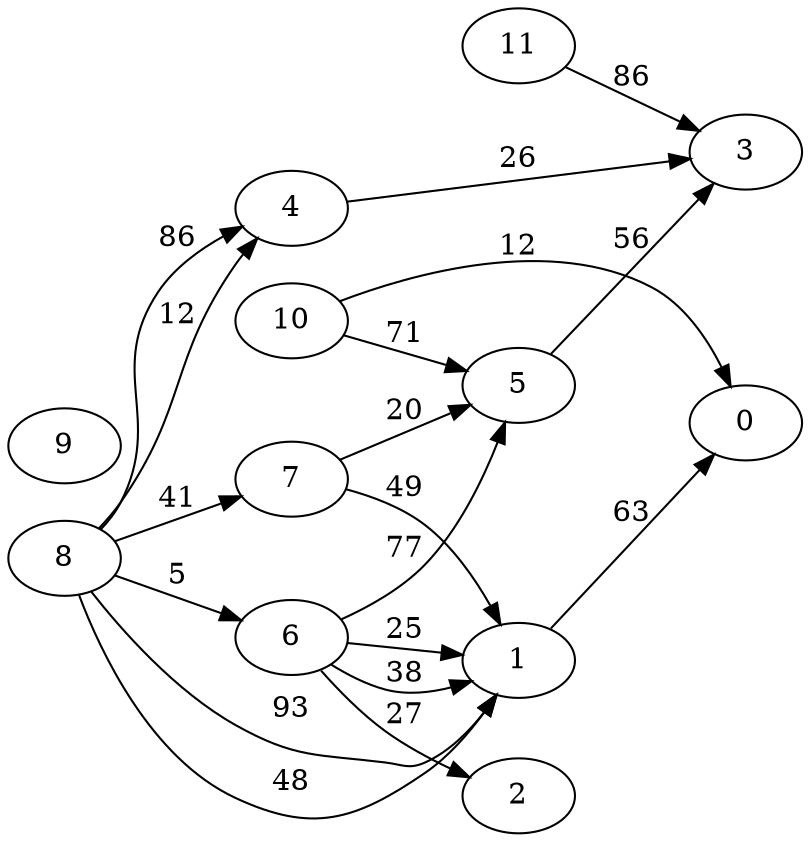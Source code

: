 digraph G {
ranksep = "equally";
rankdir = LR;
{rank = same; 0; };
{rank = same; 1; };
{rank = same; };
{rank = same; 2; };
{rank = same; 3; };
{rank = same; 4; };
{rank = same; };
{rank = same; 5; };
{rank = same; };
{rank = same; 6; };
{rank = same; };
{rank = same; 7; };
{rank = same; };
{rank = same; 8; };
{rank = same; };
{rank = same; 9; };
{rank = same; 10; };
{rank = same; };
{rank = same; 11; };
{rank = same; };
0
1->0[label="63"];
2
3
4->3[label="26"];
5->3[label="56"];
6->1[label="25"];
6->2[label="27"];
6->5[label="77"];
6->1[label="38"];
7->1[label="49"];
7->5[label="20"];
8->4[label="12"];
8->6[label="5"];
8->7[label="41"];
8->1[label="93"];
8->4[label="86"];
8->1[label="48"];
9
10->0[label="12"];
10->5[label="71"];
11->3[label="86"];
}

